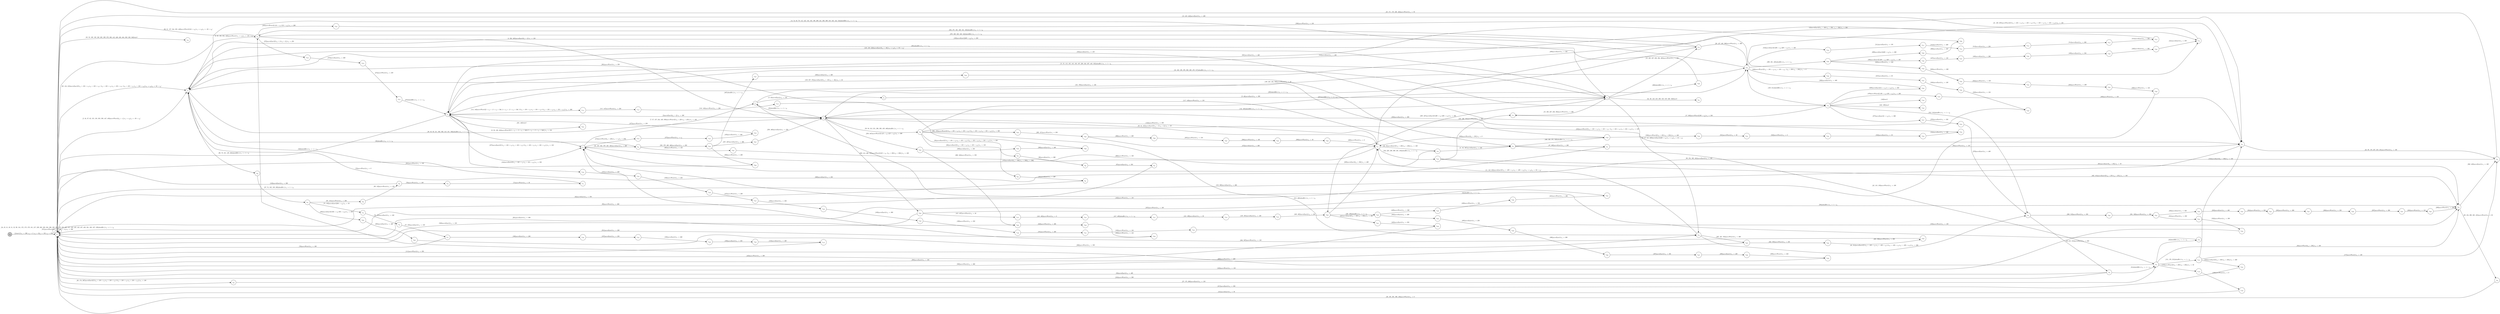 digraph EFSM{
  graph [rankdir="LR", fontname="Latin Modern Math"];
  node [color="black", fillcolor="white", shape="circle", style="filled", fontname="Latin Modern Math"];
  edge [fontname="Latin Modern Math"];

  s0[fillcolor="gray", label=<s<sub>0</sub>>];
  s1[label=<s<sub>1</sub>>];
  s2[label=<s<sub>2</sub>>];
  s3[label=<s<sub>3</sub>>];
  s4[label=<s<sub>4</sub>>];
  s5[label=<s<sub>5</sub>>];
  s6[label=<s<sub>6</sub>>];
  s7[label=<s<sub>7</sub>>];
  s8[label=<s<sub>8</sub>>];
  s9[label=<s<sub>9</sub>>];
  s10[label=<s<sub>10</sub>>];
  s11[label=<s<sub>11</sub>>];
  s12[label=<s<sub>12</sub>>];
  s16[label=<s<sub>16</sub>>];
  s17[label=<s<sub>17</sub>>];
  s19[label=<s<sub>19</sub>>];
  s20[label=<s<sub>20</sub>>];
  s21[label=<s<sub>21</sub>>];
  s22[label=<s<sub>22</sub>>];
  s26[label=<s<sub>26</sub>>];
  s27[label=<s<sub>27</sub>>];
  s28[label=<s<sub>28</sub>>];
  s29[label=<s<sub>29</sub>>];
  s32[label=<s<sub>32</sub>>];
  s40[label=<s<sub>40</sub>>];
  s41[label=<s<sub>41</sub>>];
  s43[label=<s<sub>43</sub>>];
  s48[label=<s<sub>48</sub>>];
  s49[label=<s<sub>49</sub>>];
  s59[label=<s<sub>59</sub>>];
  s60[label=<s<sub>60</sub>>];
  s61[label=<s<sub>61</sub>>];
  s64[label=<s<sub>64</sub>>];
  s66[label=<s<sub>66</sub>>];
  s67[label=<s<sub>67</sub>>];
  s68[label=<s<sub>68</sub>>];
  s69[label=<s<sub>69</sub>>];
  s70[label=<s<sub>70</sub>>];
  s71[label=<s<sub>71</sub>>];
  s75[label=<s<sub>75</sub>>];
  s76[label=<s<sub>76</sub>>];
  s77[label=<s<sub>77</sub>>];
  s87[label=<s<sub>87</sub>>];
  s91[label=<s<sub>91</sub>>];
  s95[label=<s<sub>95</sub>>];
  s96[label=<s<sub>96</sub>>];
  s97[label=<s<sub>97</sub>>];
  s106[label=<s<sub>106</sub>>];
  s107[label=<s<sub>107</sub>>];
  s108[label=<s<sub>108</sub>>];
  s109[label=<s<sub>109</sub>>];
  s110[label=<s<sub>110</sub>>];
  s114[label=<s<sub>114</sub>>];
  s115[label=<s<sub>115</sub>>];
  s116[label=<s<sub>116</sub>>];
  s119[label=<s<sub>119</sub>>];
  s120[label=<s<sub>120</sub>>];
  s140[label=<s<sub>140</sub>>];
  s151[label=<s<sub>151</sub>>];
  s160[label=<s<sub>160</sub>>];
  s163[label=<s<sub>163</sub>>];
  s164[label=<s<sub>164</sub>>];
  s184[label=<s<sub>184</sub>>];
  s185[label=<s<sub>185</sub>>];
  s186[label=<s<sub>186</sub>>];
  s187[label=<s<sub>187</sub>>];
  s188[label=<s<sub>188</sub>>];
  s189[label=<s<sub>189</sub>>];
  s190[label=<s<sub>190</sub>>];
  s191[label=<s<sub>191</sub>>];
  s192[label=<s<sub>192</sub>>];
  s200[label=<s<sub>200</sub>>];
  s204[label=<s<sub>204</sub>>];
  s205[label=<s<sub>205</sub>>];
  s207[label=<s<sub>207</sub>>];
  s221[label=<s<sub>221</sub>>];
  s228[label=<s<sub>228</sub>>];
  s235[label=<s<sub>235</sub>>];
  s246[label=<s<sub>246</sub>>];
  s247[label=<s<sub>247</sub>>];
  s248[label=<s<sub>248</sub>>];
  s249[label=<s<sub>249</sub>>];
  s256[label=<s<sub>256</sub>>];
  s257[label=<s<sub>257</sub>>];
  s259[label=<s<sub>259</sub>>];
  s260[label=<s<sub>260</sub>>];
  s272[label=<s<sub>272</sub>>];
  s273[label=<s<sub>273</sub>>];
  s274[label=<s<sub>274</sub>>];
  s277[label=<s<sub>277</sub>>];
  s278[label=<s<sub>278</sub>>];
  s280[label=<s<sub>280</sub>>];
  s281[label=<s<sub>281</sub>>];
  s282[label=<s<sub>282</sub>>];
  s283[label=<s<sub>283</sub>>];
  s284[label=<s<sub>284</sub>>];
  s285[label=<s<sub>285</sub>>];
  s286[label=<s<sub>286</sub>>];
  s287[label=<s<sub>287</sub>>];
  s288[label=<s<sub>288</sub>>];
  s298[label=<s<sub>298</sub>>];
  s299[label=<s<sub>299</sub>>];
  s300[label=<s<sub>300</sub>>];
  s316[label=<s<sub>316</sub>>];
  s329[label=<s<sub>329</sub>>];
  s332[label=<s<sub>332</sub>>];
  s333[label=<s<sub>333</sub>>];
  s334[label=<s<sub>334</sub>>];
  s335[label=<s<sub>335</sub>>];
  s336[label=<s<sub>336</sub>>];
  s349[label=<s<sub>349</sub>>];
  s350[label=<s<sub>350</sub>>];
  s365[label=<s<sub>365</sub>>];
  s380[label=<s<sub>380</sub>>];
  s383[label=<s<sub>383</sub>>];
  s389[label=<s<sub>389</sub>>];
  s390[label=<s<sub>390</sub>>];
  s394[label=<s<sub>394</sub>>];
  s395[label=<s<sub>395</sub>>];
  s396[label=<s<sub>396</sub>>];
  s397[label=<s<sub>397</sub>>];
  s398[label=<s<sub>398</sub>>];
  s399[label=<s<sub>399</sub>>];
  s407[label=<s<sub>407</sub>>];
  s408[label=<s<sub>408</sub>>];
  s415[label=<s<sub>415</sub>>];
  s416[label=<s<sub>416</sub>>];
  s417[label=<s<sub>417</sub>>];
  s418[label=<s<sub>418</sub>>];
  s419[label=<s<sub>419</sub>>];
  s421[label=<s<sub>421</sub>>];
  s422[label=<s<sub>422</sub>>];
  s428[label=<s<sub>428</sub>>];
  s429[label=<s<sub>429</sub>>];
  s430[label=<s<sub>430</sub>>];
  s431[label=<s<sub>431</sub>>];
  s436[label=<s<sub>436</sub>>];
  s437[label=<s<sub>437</sub>>];
  s438[label=<s<sub>438</sub>>];
  s439[label=<s<sub>439</sub>>];
  s440[label=<s<sub>440</sub>>];
  s462[label=<s<sub>462</sub>>];
  s463[label=<s<sub>463</sub>>];
  s474[label=<s<sub>474</sub>>];
  s475[label=<s<sub>475</sub>>];
  s476[label=<s<sub>476</sub>>];
  s479[label=<s<sub>479</sub>>];
  s494[label=<s<sub>494</sub>>];
  s495[label=<s<sub>495</sub>>];
  s496[label=<s<sub>496</sub>>];
  s497[label=<s<sub>497</sub>>];
  s498[label=<s<sub>498</sub>>];
  s499[label=<s<sub>499</sub>>];
  s510[label=<s<sub>510</sub>>];
  s511[label=<s<sub>511</sub>>];
  s512[label=<s<sub>512</sub>>];
  s513[label=<s<sub>513</sub>>];
  s514[label=<s<sub>514</sub>>];
  s515[label=<s<sub>515</sub>>];
  s521[label=<s<sub>521</sub>>];
  s522[label=<s<sub>522</sub>>];
  s530[label=<s<sub>530</sub>>];
  s531[label=<s<sub>531</sub>>];
  s532[label=<s<sub>532</sub>>];
  s533[label=<s<sub>533</sub>>];
  s534[label=<s<sub>534</sub>>];

  s0->s1[label=<<i> [1]start:2/o<sub>1</sub> := 200, o<sub>2</sub> := 3, o<sub>3</sub> := 0&#91;r<sub>3</sub> := 150, r<sub>2</sub> := 250&#93;</i>>];
  s4->s5[label=<<i> [5]moveEast:0&#91;r<sub>3</sub> &gt; 2&#93;/o<sub>1</sub> := 200</i>>];
  s5->s6[label=<<i> [6, 56, 136, 243]moveWest:0&#91;!(2 &times; r<sub>2</sub> + -2 &times; r<sub>3</sub> &gt; 546&or;2 &times; r<sub>2</sub> + -2 &times; r<sub>3</sub> &gt; 546)&#93;/o<sub>1</sub> := 150</i>>];
  s7->s8[label=<<i> [8, 45]moveEast:0/o<sub>1</sub> := 150</i>>];
  s8->s9[label=<<i> [9, 46]moveEast:0/o<sub>1</sub> := 200</i>>];
  s10->s11[label=<<i> [11, 142, 224]moveEast:0&#91;!(r<sub>3</sub> &gt; -199 + r<sub>2</sub>&or;r<sub>3</sub> &gt; -199 + r<sub>2</sub>)&#93;/o<sub>1</sub> := r<sub>2</sub>&#91;r<sub>2</sub> := 50 + r<sub>2</sub>&#93;</i>>];
  s11->s12[label=<<i> [12]moveEast:0&#91;!(r<sub>2</sub> &gt; 350&or;r<sub>2</sub> &gt; 350), r<sub>2</sub> &gt; 250&#93;/o<sub>1</sub> := 350</i>>];
  s16->s17[label=<<i> [17, 303]moveWest:0&#91;199 &gt; r<sub>3</sub>&#93;/o<sub>1</sub> := 350</i>>];
  s27->s28[label=<<i> [28]moveWest:0&#91;r<sub>2</sub> &gt; 250&#93;/o<sub>1</sub> := 100</i>>];
  s11->s40[label=<<i> [40, 85]moveEast:0&#91;!(r<sub>2</sub> &gt; 250&or;r<sub>2</sub> &gt; 250)&#93;/o<sub>1</sub> := 100</i>>];
  s27->s43[label=<<i> [43]shieldHit:1/o<sub>1</sub> := -1 + i<sub>0</sub></i>>];
  s43->s7[label=<<i> [44]alienHit:1/o<sub>1</sub> := 1 + i<sub>0</sub></i>>];
  s10->s48[label=<<i> [48, 214]moveEast:0&#91;!(!(r<sub>3</sub> &gt; -199 + r<sub>2</sub>&or;r<sub>3</sub> &gt; -199 + r<sub>2</sub>)&or;!(r<sub>3</sub> &gt; -199 + r<sub>2</sub>&or;r<sub>3</sub> &gt; -199 + r<sub>2</sub>))&#93;/o<sub>1</sub> := 200</i>>];
  s49->s1[label=<<i> [50]moveEast:0/o<sub>1</sub> := 400</i>>];
  s7->s4[label=<<i> [58]shieldHit:1/o<sub>1</sub> := -1 + i<sub>0</sub></i>>];
  s59->s60[label=<<i> [60]moveEast:0&#91;!(r<sub>2</sub> &gt; 150 + r<sub>3</sub>&or;r<sub>2</sub> &gt; 150 + r<sub>3</sub>)&#93;/o<sub>1</sub> := 150</i>>];
  s60->s61[label=<<i> [61]moveEast:0/o<sub>1</sub> := 200</i>>];
  s61->s1[label=<<i> [62]moveEast:0/o<sub>1</sub> := 250</i>>];
  s67->s68[label=<<i> [68, 131]moveWest:0/o<sub>1</sub> := 200</i>>];
  s68->s69[label=<<i> [69, 132]moveWest:0/o<sub>1</sub> := 150</i>>];
  s69->s70[label=<<i> [70]moveWest:0/o<sub>1</sub> := 100</i>>];
  s70->s71[label=<<i> [71]moveWest:0/o<sub>1</sub> := 50</i>>];
  s71->s2[label=<<i> [72]moveWest:0/o<sub>1</sub> := 0</i>>];
  s67->s75[label=<<i> [75, 103]moveEast:0&#91;301 &gt; r<sub>2</sub>&#93;/o<sub>1</sub> := 50</i>>];
  s75->s76[label=<<i> [76, 104]moveEast:0/o<sub>1</sub> := 100</i>>];
  s76->s77[label=<<i> [77, 105]moveEast:0/o<sub>1</sub> := 150</i>>];
  s77->s1[label=<<i> [78]moveWest:0/o<sub>1</sub> := 100</i>>];
  s4->s11[label=<<i> [39, 84, 452]moveEast:0&#91;!(r<sub>3</sub> &gt; 2&or;r<sub>3</sub> &gt; 2)&#93;/o<sub>1</sub> := 50</i>>];
  s40->s41[label=<<i> [41, 86, 367]moveEast:0/o<sub>1</sub> := 150</i>>];
  s41->s87[label=<<i> [87, 368]moveEast:0/o<sub>1</sub> := 200</i>>];
  s87->s21[label=<<i> [88]moveWest:0/o<sub>1</sub> := 150</i>>];
  s91->s2[label=<<i> [92]alienHit:1/o<sub>1</sub> := 1 + i<sub>0</sub></i>>];
  s59->s95[label=<<i> [95]moveEast:0&#91;!(!(r<sub>2</sub> &gt; 150 + r<sub>3</sub>&or;r<sub>2</sub> &gt; 150 + r<sub>3</sub>)&or;!(r<sub>2</sub> &gt; 150 + r<sub>3</sub>&or;r<sub>2</sub> &gt; 150 + r<sub>3</sub>))&#93;/o<sub>1</sub> := 250</i>>];
  s95->s96[label=<<i> [96]moveEast:0/o<sub>1</sub> := 300</i>>];
  s96->s97[label=<<i> [97]moveEast:0/o<sub>1</sub> := 350</i>>];
  s97->s1[label=<<i> [98]moveWest:0/o<sub>1</sub> := 300</i>>];
  s77->s106[label=<<i> [106]moveEast:0/o<sub>1</sub> := 200</i>>];
  s106->s107[label=<<i> [107]moveEast:0/o<sub>1</sub> := 250</i>>];
  s107->s108[label=<<i> [108]moveEast:0/o<sub>1</sub> := 300</i>>];
  s108->s109[label=<<i> [109]moveEast:0/o<sub>1</sub> := 350</i>>];
  s109->s110[label=<<i> [110]moveEast:0/o<sub>1</sub> := 400</i>>];
  s110->s1[label=<<i> [111]moveWest:0/o<sub>1</sub> := 350</i>>];
  s5->s114[label=<<i> [114, 146]moveWest:0&#91;2 &times; r<sub>2</sub> + -2 &times; r<sub>3</sub> &gt; 546, 2 &times; r<sub>2</sub> + -2 &times; r<sub>3</sub> &gt; 546, !(!(r<sub>2</sub> &gt; 150 + r<sub>3</sub>&or;r<sub>2</sub> &gt; 150 + r<sub>3</sub>)&or;!(r<sub>2</sub> &gt; 150 + r<sub>3</sub>&or;r<sub>2</sub> &gt; 150 + r<sub>3</sub>))&#93;/o<sub>1</sub> := 300</i>>];
  s114->s115[label=<<i> [115, 147]moveWest:0/o<sub>1</sub> := 250</i>>];
  s115->s116[label=<<i> [116, 148]moveWest:0/o<sub>1</sub> := 200</i>>];
  s116->s41[label=<<i> [117, 149]moveWest:0/o<sub>1</sub> := 150</i>>];
  s27->s119[label=<<i> [119]moveWest:0&#91;!(r<sub>2</sub> &gt; 250&or;r<sub>2</sub> &gt; 250)&#93;/o<sub>1</sub> := 50</i>>];
  s119->s120[label=<<i> [120]moveWest:0/o<sub>1</sub> := 0</i>>];
  s120->s1[label=<<i> [121]moveEast:0/o<sub>1</sub> := 50</i>>];
  s1->s2[label=<<i> [65, 124, 218]moveEast:0&#91;!(r<sub>2</sub> &gt; 150 + r<sub>3</sub>&or;r<sub>2</sub> &gt; 150 + r<sub>3</sub>), !(r<sub>2</sub> &gt; 150 + r<sub>3</sub>&or;r<sub>2</sub> &gt; 150 + r<sub>3</sub>), !(r<sub>2</sub> &gt; 150 + r<sub>3</sub>&or;r<sub>2</sub> &gt; 150 + r<sub>3</sub>)&#93;/o<sub>1</sub> := r<sub>2</sub>&#91;r<sub>2</sub> := 50 + r<sub>2</sub>&#93;</i>>];
  s20->s2[label=<<i> [128]moveEast:0&#91;400 &gt; r<sub>2</sub>&#93;/o<sub>1</sub> := 250</i>>];
  s2->s66[label=<<i> [66, 73, 101, 129, 202]shieldHit:1/o<sub>1</sub> := -1 + i<sub>0</sub></i>>];
  s66->s67[label=<<i> [67, 74, 102, 130, 203]alienHit:1/o<sub>1</sub> := 1 + i<sub>0</sub></i>>];
  s69->s1[label=<<i> [133]moveEast:0/o<sub>1</sub> := 200</i>>];
  s20->s16[label=<<i> [139, 311]shieldHit:1/o<sub>1</sub> := -1 + i<sub>0</sub></i>>];
  s16->s140[label=<<i> [140]lose:0</i>>];
  s11->s4[label=<<i> [143]moveWest:0/o<sub>1</sub> := 350</i>>];
  s4->s9[label=<<i> [144, 325]shieldHit:1/o<sub>1</sub> := -1 + i<sub>0</sub></i>>];
  s41->s27[label=<<i> [42, 118, 150]moveWest:0/o<sub>1</sub> := 100</i>>];
  s151->s21[label=<<i> [152]moveEast:0&#91;r<sub>2</sub> &gt; 350&#93;/o<sub>1</sub> := 150</i>>];
  s21->s1[label=<<i> [153, 308]moveEast:0/o<sub>1</sub> := 200</i>>];
  s1->s2[label=<<i> [2, 34, 37, 82, 155, 158, 353, 356, 447, 450]moveWest:0&#91;r<sub>3</sub> &gt; -1&#93;/o<sub>1</sub> := r<sub>3</sub>&#91;r<sub>3</sub> := -50 + r<sub>3</sub>&#93;</i>>];
  s160->s5[label=<<i> [161, 376]moveEast:0/o<sub>1</sub> := 100</i>>];
  s16->s163[label=<<i> [163, 199]win:0</i>>];
  s9->s19[label=<<i> [19, 126, 167, 233, 294, 305]moveWest:0/o<sub>1</sub> := 250</i>>];
  s27->s151[label=<<i> [151, 176, 315]alienHit:1/o<sub>1</sub> := 1 + i<sub>0</sub></i>>];
  s151->s22[label=<<i> [177]moveWest:0/o<sub>1</sub> := 100</i>>];
  s22->s1[label=<<i> [23, 171, 178, 238, 482]moveWest:0/o<sub>1</sub> := 50</i>>];
  s5->s184[label=<<i> [184]moveEast:0&#91;!(r<sub>2</sub> &gt; 150 + r<sub>3</sub>&or;r<sub>2</sub> &gt; 150 + r<sub>3</sub>)&#93;/o<sub>1</sub> := 250</i>>];
  s184->s185[label=<<i> [185]moveEast:0/o<sub>1</sub> := 300</i>>];
  s185->s186[label=<<i> [186]moveWest:0/o<sub>1</sub> := 250</i>>];
  s186->s187[label=<<i> [187]moveWest:0/o<sub>1</sub> := 200</i>>];
  s187->s188[label=<<i> [188]moveEast:0/o<sub>1</sub> := 250</i>>];
  s188->s189[label=<<i> [189]moveEast:0/o<sub>1</sub> := 300</i>>];
  s189->s190[label=<<i> [190]moveWest:0/o<sub>1</sub> := 250</i>>];
  s190->s191[label=<<i> [191]moveWest:0/o<sub>1</sub> := 200</i>>];
  s191->s192[label=<<i> [192]moveWest:0/o<sub>1</sub> := 150</i>>];
  s192->s28[label=<<i> [193]moveWest:0/o<sub>1</sub> := 100</i>>];
  s9->s200[label=<<i> [200]shieldHit:1/o<sub>1</sub> := -1 + i<sub>0</sub></i>>];
  s200->s2[label=<<i> [201]alienHit:1/o<sub>1</sub> := 1 + i<sub>0</sub></i>>];
  s67->s204[label=<<i> [204]moveEast:0&#91;!(301 &gt; r<sub>2</sub>&or;301 &gt; r<sub>2</sub>)&#93;/o<sub>1</sub> := 350</i>>];
  s204->s205[label=<<i> [205]moveEast:0/o<sub>1</sub> := 400</i>>];
  s205->s10[label=<<i> [206]moveWest:0/o<sub>1</sub> := 350</i>>];
  s10->s207[label=<<i> [207, 461, 504]moveWest:0/o<sub>1</sub> := 300</i>>];
  s207->s1[label=<<i> [208]moveEast:0/o<sub>1</sub> := 350</i>>];
  s59->s10[label=<<i> [213, 460]alienHit:1/o<sub>1</sub> := 1 + i<sub>0</sub></i>>];
  s48->s49[label=<<i> [49, 215, 313]moveEast:0/o<sub>1</sub> := 250</i>>];
  s49->s1[label=<<i> [216]moveWest:0/o<sub>1</sub> := 200</i>>];
  s5->s221[label=<<i> [221, 446]win:0</i>>];
  s2->s9[label=<<i> [125, 219, 222]moveEast:0&#91;r<sub>3</sub> &gt; -50&#93;/o<sub>1</sub> := r<sub>2</sub>&#91;r<sub>2</sub> := 50 + r<sub>2</sub>&#93;</i>>];
  s9->s10[label=<<i> [10, 47, 141, 223]moveEast:0&#91;400 &gt; r<sub>2</sub>&#93;/o<sub>1</sub> := r<sub>2</sub>&#91;r<sub>2</sub> := 50 + r<sub>2</sub>&#93;</i>>];
  s164->s17[label=<<i> [165, 226, 231]moveWest:0/o<sub>1</sub> := 350</i>>];
  s9->s228[label=<<i> [228, 427]moveEast:0&#91;!(400 &gt; r<sub>2</sub>&or;400 &gt; r<sub>2</sub>)&#93;/o<sub>1</sub> := 350</i>>];
  s228->s11[label=<<i> [229]moveEast:0&#91;r<sub>2</sub> &gt; 350&#93;/o<sub>1</sub> := 400</i>>];
  s3->s235[label=<<i> [235]moveWest:0&#91;!(124 &gt; r<sub>3</sub>&or;124 &gt; r<sub>3</sub>)&#93;/o<sub>1</sub> := 200</i>>];
  s235->s21[label=<<i> [236]moveWest:0/o<sub>1</sub> := 150</i>>];
  s20->s246[label=<<i> [246]moveWest:0&#91;!(r<sub>2</sub> &gt; 150 + r<sub>3</sub>&or;r<sub>2</sub> &gt; 150 + r<sub>3</sub>), !(r<sub>2</sub> &gt; 350&or;r<sub>2</sub> &gt; 350)&#93;/o<sub>1</sub> := 0</i>>];
  s246->s247[label=<<i> [247]moveEast:0/o<sub>1</sub> := 50</i>>];
  s247->s248[label=<<i> [248]moveEast:0/o<sub>1</sub> := 100</i>>];
  s248->s249[label=<<i> [249]moveEast:0/o<sub>1</sub> := 150</i>>];
  s249->s4[label=<<i> [250]moveEast:0/o<sub>1</sub> := 200</i>>];
  s59->s21[label=<<i> [252]moveWest:0&#91;!(r<sub>2</sub> &gt; 150 + r<sub>3</sub>&or;r<sub>2</sub> &gt; 150 + r<sub>3</sub>), !(r<sub>2</sub> &gt; 150 + r<sub>3</sub>&or;r<sub>2</sub> &gt; 150 + r<sub>3</sub>)&#93;/o<sub>1</sub> := 150</i>>];
  s21->s22[label=<<i> [22, 89, 170, 237, 253, 481]moveWest:0/o<sub>1</sub> := 100</i>>];
  s256->s257[label=<<i> [257, 467]moveEast:0/o<sub>1</sub> := 300</i>>];
  s4->s259[label=<<i> [259, 347]moveWest:0&#91;!(123 &gt; r<sub>3</sub>&or;123 &gt; r<sub>3</sub>)&#93;/o<sub>1</sub> := 300</i>>];
  s259->s260[label=<<i> [260, 348]moveWest:0/o<sub>1</sub> := 250</i>>];
  s260->s1[label=<<i> [261]moveEast:0/o<sub>1</sub> := 300</i>>];
  s1->s26[label=<<i> [26, 174, 267]moveEast:0&#91;!(!(r<sub>2</sub> &gt; 150 + r<sub>3</sub>&or;r<sub>2</sub> &gt; 150 + r<sub>3</sub>)&or;!(r<sub>2</sub> &gt; 150 + r<sub>3</sub>&or;r<sub>2</sub> &gt; 150 + r<sub>3</sub>))&#93;/o<sub>1</sub> := 100</i>>];
  s26->s27[label=<<i> [27, 175, 268]moveEast:0/o<sub>1</sub> := 150</i>>];
  s27->s3[label=<<i> [269]moveEast:0/o<sub>1</sub> := 200</i>>];
  s3->s272[label=<<i> [272]moveEast:0&#91;!(r<sub>3</sub> &gt; 2&or;r<sub>3</sub> &gt; 2)&#93;/o<sub>1</sub> := 250</i>>];
  s272->s273[label=<<i> [273]moveEast:0/o<sub>1</sub> := 300</i>>];
  s273->s274[label=<<i> [274]moveWest:0/o<sub>1</sub> := 250</i>>];
  s274->s5[label=<<i> [275]shieldHit:1/o<sub>1</sub> := -1 + i<sub>0</sub></i>>];
  s16->s277[label=<<i> [277]moveEast:0&#91;1 &gt; r<sub>3</sub>&#93;/o<sub>1</sub> := 300</i>>];
  s277->s278[label=<<i> [278]moveEast:0/o<sub>1</sub> := 350</i>>];
  s278->s48[label=<<i> [279]moveEast:0/o<sub>1</sub> := 400</i>>];
  s48->s280[label=<<i> [280, 519]moveWest:0/o<sub>1</sub> := 350</i>>];
  s280->s281[label=<<i> [281, 520]moveWest:0/o<sub>1</sub> := 300</i>>];
  s281->s282[label=<<i> [282]moveEast:0/o<sub>1</sub> := 350</i>>];
  s282->s283[label=<<i> [283]moveEast:0/o<sub>1</sub> := 400</i>>];
  s283->s284[label=<<i> [284]moveWest:0/o<sub>1</sub> := 350</i>>];
  s284->s285[label=<<i> [285]moveWest:0/o<sub>1</sub> := 300</i>>];
  s285->s286[label=<<i> [286]moveWest:0/o<sub>1</sub> := 250</i>>];
  s286->s287[label=<<i> [287]moveWest:0/o<sub>1</sub> := 200</i>>];
  s287->s288[label=<<i> [288]moveWest:0/o<sub>1</sub> := 150</i>>];
  s288->s28[label=<<i> [289]moveWest:0/o<sub>1</sub> := 100</i>>];
  s19->s4[label=<<i> [295]shieldHit:1/o<sub>1</sub> := -1 + i<sub>0</sub></i>>];
  s4->s59[label=<<i> [59, 94, 212, 251, 296, 393, 459, 469]alienHit:1/o<sub>1</sub> := 1 + i<sub>0</sub></i>>];
  s59->s20[label=<<i> [297]shieldHit:1/o<sub>1</sub> := -1 + i<sub>0</sub></i>>];
  s298->s299[label=<<i> [299]moveEast:0&#91;400 &gt; r<sub>2</sub>&#93;/o<sub>1</sub> := 300</i>>];
  s299->s300[label=<<i> [300]moveEast:0/o<sub>1</sub> := 350</i>>];
  s300->s5[label=<<i> [301]moveEast:0/o<sub>1</sub> := 400</i>>];
  s17->s9[label=<<i> [18, 166, 227, 232, 304]moveWest:0/o<sub>1</sub> := 300</i>>];
  s19->s20[label=<<i> [20, 127, 168, 306]moveWest:0/o<sub>1</sub> := 200</i>>];
  s20->s21[label=<<i> [21, 169, 307]moveWest:0&#91;!(!(r<sub>2</sub> &gt; 150 + r<sub>3</sub>&or;r<sub>2</sub> &gt; 150 + r<sub>3</sub>)&or;!(r<sub>2</sub> &gt; 150 + r<sub>3</sub>&or;r<sub>2</sub> &gt; 150 + r<sub>3</sub>))&#93;/o<sub>1</sub> := 150</i>>];
  s9->s64[label=<<i> [64, 80, 123, 210, 293, 310, 319, 326, 346]lose:0</i>>];
  s16->s48[label=<<i> [312, 518]alienHit:1/o<sub>1</sub> := 1 + i<sub>0</sub></i>>];
  s49->s27[label=<<i> [314]shieldHit:1/o<sub>1</sub> := -1 + i<sub>0</sub></i>>];
  s151->s316[label=<<i> [316]moveEast:0&#91;!(r<sub>2</sub> &gt; 350&or;r<sub>2</sub> &gt; 350)&#93;/o<sub>1</sub> := 300</i>>];
  s316->s1[label=<<i> [317]moveEast:0/o<sub>1</sub> := 350</i>>];
  s9->s5[label=<<i> [15, 55, 113, 135, 145, 183, 197, 220, 242, 327, 445, 525]alienHit:1/o<sub>1</sub> := 1 + i<sub>0</sub></i>>];
  s16->s329[label=<<i> [329]moveEast:0&#91;!(1 &gt; r<sub>3</sub>&or;1 &gt; r<sub>3</sub>)&#93;/o<sub>1</sub> := 350</i>>];
  s329->s20[label=<<i> [330]moveEast:0/o<sub>1</sub> := 400</i>>];
  s298->s332[label=<<i> [332]moveWest:0/o<sub>1</sub> := 350</i>>];
  s332->s333[label=<<i> [333]moveWest:0/o<sub>1</sub> := 300</i>>];
  s333->s334[label=<<i> [334]moveWest:0/o<sub>1</sub> := 250</i>>];
  s334->s335[label=<<i> [335]moveWest:0/o<sub>1</sub> := 200</i>>];
  s335->s336[label=<<i> [336]moveWest:0/o<sub>1</sub> := 150</i>>];
  s336->s1[label=<<i> [337]moveWest:0/o<sub>1</sub> := 100</i>>];
  s3->s19[label=<<i> [270, 320, 322, 340, 342]shieldHit:1/o<sub>1</sub> := -1 + i<sub>0</sub></i>>];
  s19->s3[label=<<i> [234, 271, 321, 323, 341, 343]alienHit:1/o<sub>1</sub> := 1 + i<sub>0</sub></i>>];
  s3->s1[label=<<i> [36, 81, 157, 344, 355, 449]moveWest:0&#91;124 &gt; r<sub>3</sub>&#93;/o<sub>1</sub> := r<sub>3</sub>&#91;r<sub>3</sub> := -50 + r<sub>3</sub>&#93;</i>>];
  s260->s349[label=<<i> [349]moveWest:0/o<sub>1</sub> := 200</i>>];
  s349->s350[label=<<i> [350]moveWest:0/o<sub>1</sub> := 150</i>>];
  s350->s1[label=<<i> [351]moveEast:0/o<sub>1</sub> := 200</i>>];
  s2->s3[label=<<i> [3, 35, 156, 354, 448]moveWest:0/o<sub>1</sub> := r<sub>3</sub>&#91;r<sub>3</sub> := -50 + r<sub>3</sub>&#93;</i>>];
  s41->s160[label=<<i> [160, 358, 375, 529]alienHit:1/o<sub>1</sub> := 1 + i<sub>0</sub></i>>];
  s160->s11[label=<<i> [359]moveWest:0&#91;r<sub>2</sub> &gt; 255&#93;/o<sub>1</sub> := 0</i>>];
  s11->s164[label=<<i> [164, 225, 230, 360, 401, 453]alienHit:1/o<sub>1</sub> := 1 + i<sub>0</sub></i>>];
  s164->s28[label=<<i> [361]moveEast:0&#91;r<sub>2</sub> &gt; 255&#93;/o<sub>1</sub> := 50</i>>];
  s28->s22[label=<<i> [362, 403]moveEast:0/o<sub>1</sub> := 100</i>>];
  s22->s6[label=<<i> [90, 254, 363, 404]moveEast:0/o<sub>1</sub> := 150</i>>];
  s91->s365[label=<<i> [365]moveWest:0/o<sub>1</sub> := 150</i>>];
  s365->s40[label=<<i> [366]moveWest:0/o<sub>1</sub> := 100</i>>];
  s87->s1[label=<<i> [369]moveEast:0/o<sub>1</sub> := 250</i>>];
  s1->s1[label=<<i> [371]moveWest:0&#91;!(r<sub>3</sub> &gt; -1&or;r<sub>3</sub> &gt; -1)&#93;/o<sub>1</sub> := 200</i>>];
  s2->s41[label=<<i> [159, 357, 374]moveEast:0&#91;!(r<sub>3</sub> &gt; -50&or;r<sub>3</sub> &gt; -50)&#93;/o<sub>1</sub> := 50</i>>];
  s5->s6[label=<<i> [377]moveEast:0&#91;!(!(r<sub>2</sub> &gt; 150 + r<sub>3</sub>&or;r<sub>2</sub> &gt; 150 + r<sub>3</sub>)&or;!(r<sub>2</sub> &gt; 150 + r<sub>3</sub>&or;r<sub>2</sub> &gt; 150 + r<sub>3</sub>))&#93;/o<sub>1</sub> := 150</i>>];
  s6->s91[label=<<i> [91, 255, 364, 378, 405, 465]moveEast:0/o<sub>1</sub> := 200</i>>];
  s91->s256[label=<<i> [256, 379, 406, 466]moveEast:0/o<sub>1</sub> := 250</i>>];
  s256->s380[label=<<i> [380]moveWest:0/o<sub>1</sub> := 200</i>>];
  s380->s2[label=<<i> [381]moveWest:0/o<sub>1</sub> := 150</i>>];
  s383->s28[label=<<i> [384]alienHit:1/o<sub>1</sub> := 1 + i<sub>0</sub></i>>];
  s28->s29[label=<<i> [29, 194, 290, 385, 455]moveWest:0/o<sub>1</sub> := 50</i>>];
  s29->s1[label=<<i> [30, 195, 291, 386, 456]moveWest:0/o<sub>1</sub> := 0</i>>];
  s259->s389[label=<<i> [389]moveEast:0/o<sub>1</sub> := 350</i>>];
  s389->s390[label=<<i> [390]moveEast:0/o<sub>1</sub> := 400</i>>];
  s390->s2[label=<<i> [391]moveWest:0/o<sub>1</sub> := 350</i>>];
  s2->s4[label=<<i> [38, 83, 93, 211, 382, 392, 413, 451, 536]alienHit:1/o<sub>1</sub> := 1 + i<sub>0</sub></i>>];
  s59->s394[label=<<i> [394, 470]moveWest:0&#91;!(!(r<sub>2</sub> &gt; 150 + r<sub>3</sub>&or;r<sub>2</sub> &gt; 150 + r<sub>3</sub>)&or;!(r<sub>2</sub> &gt; 150 + r<sub>3</sub>&or;r<sub>2</sub> &gt; 150 + r<sub>3</sub>))&#93;/o<sub>1</sub> := 300</i>>];
  s394->s395[label=<<i> [395, 471]moveWest:0/o<sub>1</sub> := 250</i>>];
  s395->s396[label=<<i> [396]moveWest:0/o<sub>1</sub> := 200</i>>];
  s396->s397[label=<<i> [397]moveWest:0/o<sub>1</sub> := 150</i>>];
  s397->s398[label=<<i> [398]moveWest:0/o<sub>1</sub> := 100</i>>];
  s398->s399[label=<<i> [399]moveWest:0/o<sub>1</sub> := 50</i>>];
  s399->s11[label=<<i> [400]moveWest:0/o<sub>1</sub> := 0</i>>];
  s164->s28[label=<<i> [402, 454]moveEast:0&#91;!(r<sub>2</sub> &gt; 255&or;r<sub>2</sub> &gt; 255)&#93;/o<sub>1</sub> := 100</i>>];
  s256->s407[label=<<i> [407]alienHit:1/o<sub>1</sub> := 1 + i<sub>0</sub></i>>];
  s407->s408[label=<<i> [408]moveEast:0/o<sub>1</sub> := 300</i>>];
  s408->s12[label=<<i> [409]moveEast:0/o<sub>1</sub> := 350</i>>];
  s12->s1[label=<<i> [13, 410, 442]moveEast:0/o<sub>1</sub> := 400</i>>];
  s383->s415[label=<<i> [415, 487]moveWest:0/o<sub>1</sub> := 50</i>>];
  s415->s416[label=<<i> [416, 488]moveWest:0/o<sub>1</sub> := 0</i>>];
  s416->s417[label=<<i> [417, 489]alienHit:1/o<sub>1</sub> := 1 + i<sub>0</sub></i>>];
  s417->s418[label=<<i> [418, 490]moveEast:0/o<sub>1</sub> := 50</i>>];
  s418->s419[label=<<i> [419, 491]moveEast:0/o<sub>1</sub> := 100</i>>];
  s419->s228[label=<<i> [420, 492]moveEast:0/o<sub>1</sub> := 150</i>>];
  s228->s421[label=<<i> [421]moveEast:0&#91;!(r<sub>2</sub> &gt; 350&or;r<sub>2</sub> &gt; 350)&#93;/o<sub>1</sub> := 200</i>>];
  s421->s422[label=<<i> [422]moveEast:0/o<sub>1</sub> := 250</i>>];
  s422->s1[label=<<i> [423]moveWest:0/o<sub>1</sub> := 200</i>>];
  s228->s428[label=<<i> [428, 493]alienHit:1/o<sub>1</sub> := 1 + i<sub>0</sub></i>>];
  s428->s429[label=<<i> [429]moveWest:0/o<sub>1</sub> := 300</i>>];
  s429->s430[label=<<i> [430]moveWest:0/o<sub>1</sub> := 250</i>>];
  s430->s431[label=<<i> [431]moveWest:0/o<sub>1</sub> := 200</i>>];
  s431->s6[label=<<i> [432]moveWest:0/o<sub>1</sub> := 150</i>>];
  s6->s7[label=<<i> [7, 57, 137, 244, 433, 508]moveWest:0&#91;!(r<sub>3</sub> &gt; 225&or;r<sub>3</sub> &gt; 225)&#93;/o<sub>1</sub> := 100</i>>];
  s7->s20[label=<<i> [138, 245, 434, 509]moveWest:0/o<sub>1</sub> := 50</i>>];
  s20->s298[label=<<i> [298, 331, 435]alienHit:1/o<sub>1</sub> := 1 + i<sub>0</sub></i>>];
  s298->s436[label=<<i> [436]moveEast:0&#91;!(400 &gt; r<sub>2</sub>&or;400 &gt; r<sub>2</sub>)&#93;/o<sub>1</sub> := 100</i>>];
  s436->s437[label=<<i> [437]moveEast:0/o<sub>1</sub> := 150</i>>];
  s437->s438[label=<<i> [438]moveEast:0/o<sub>1</sub> := 200</i>>];
  s438->s439[label=<<i> [439]moveEast:0/o<sub>1</sub> := 250</i>>];
  s439->s440[label=<<i> [440]moveEast:0/o<sub>1</sub> := 300</i>>];
  s440->s12[label=<<i> [441]moveEast:0/o<sub>1</sub> := 350</i>>];
  s1->s9[label=<<i> [14, 54, 63, 79, 112, 122, 134, 182, 196, 209, 241, 292, 309, 318, 345, 444, 524]shieldHit:1/o<sub>1</sub> := -1 + i<sub>0</sub></i>>];
  s207->s462[label=<<i> [462, 505]moveWest:0/o<sub>1</sub> := 250</i>>];
  s462->s463[label=<<i> [463, 506]moveWest:0/o<sub>1</sub> := 200</i>>];
  s463->s6[label=<<i> [464, 507]moveWest:0/o<sub>1</sub> := 150</i>>];
  s257->s4[label=<<i> [258, 468]moveEast:0/o<sub>1</sub> := 350</i>>];
  s395->s11[label=<<i> [472]moveEast:0/o<sub>1</sub> := 300</i>>];
  s11->s6[label=<<i> [473]moveEast:0&#91;r<sub>2</sub> &gt; 350&#93;/o<sub>1</sub> := 350&#91;r<sub>3</sub> := 300&#93;</i>>];
  s6->s474[label=<<i> [474]moveWest:0&#91;r<sub>3</sub> &gt; 225&#93;/o<sub>1</sub> := r<sub>3</sub>&#91;r<sub>3</sub> := 250&#93;</i>>];
  s474->s475[label=<<i> [475]moveWest:0/o<sub>1</sub> := r<sub>3</sub></i>>];
  s475->s476[label=<<i> [476]moveEast:0/o<sub>1</sub> := 300</i>>];
  s476->s5[label=<<i> [477]moveWest:0/o<sub>1</sub> := 250</i>>];
  s5->s16[label=<<i> [16, 162, 198, 276, 302, 328, 478, 517]alienHit:1/o<sub>1</sub> := 1 + i<sub>0</sub></i>>];
  s16->s479[label=<<i> [479]moveWest:0&#91;!(199 &gt; r<sub>3</sub>&or;199 &gt; r<sub>3</sub>)&#93;/o<sub>1</sub> := 200</i>>];
  s479->s21[label=<<i> [480]moveWest:0/o<sub>1</sub> := 150</i>>];
  s3->s4[label=<<i> [4, 324, 485]moveEast:0&#91;r<sub>3</sub> &gt; 2&#93;/o<sub>1</sub> := 150</i>>];
  s4->s383[label=<<i> [383, 414, 486, 537]moveWest:0&#91;123 &gt; r<sub>3</sub>, !(r<sub>2</sub> &gt; 350&or;r<sub>2</sub> &gt; 350)&#93;/o<sub>1</sub> := 100</i>>];
  s428->s494[label=<<i> [494]moveEast:0/o<sub>1</sub> := 200</i>>];
  s494->s495[label=<<i> [495]moveEast:0/o<sub>1</sub> := 250</i>>];
  s495->s496[label=<<i> [496]moveEast:0/o<sub>1</sub> := 300</i>>];
  s496->s497[label=<<i> [497]moveEast:0/o<sub>1</sub> := 350</i>>];
  s497->s498[label=<<i> [498]moveEast:0/o<sub>1</sub> := 400</i>>];
  s498->s499[label=<<i> [499]moveWest:0/o<sub>1</sub> := 350</i>>];
  s499->s1[label=<<i> [500]moveWest:0/o<sub>1</sub> := 300</i>>];
  s20->s510[label=<<i> [510]moveEast:0&#91;!(400 &gt; r<sub>2</sub>&or;400 &gt; r<sub>2</sub>)&#93;/o<sub>1</sub> := 100</i>>];
  s510->s511[label=<<i> [511]moveEast:0/o<sub>1</sub> := 150</i>>];
  s511->s512[label=<<i> [512]moveEast:0/o<sub>1</sub> := 200</i>>];
  s512->s513[label=<<i> [513]moveEast:0/o<sub>1</sub> := 250</i>>];
  s513->s514[label=<<i> [514]moveEast:0/o<sub>1</sub> := 300</i>>];
  s514->s515[label=<<i> [515]moveEast:0/o<sub>1</sub> := 350</i>>];
  s515->s5[label=<<i> [516]moveEast:0/o<sub>1</sub> := 400</i>>];
  s281->s521[label=<<i> [521]moveWest:0/o<sub>1</sub> := 250</i>>];
  s521->s522[label=<<i> [522]moveWest:0/o<sub>1</sub> := 200</i>>];
  s522->s1[label=<<i> [523]moveWest:0/o<sub>1</sub> := 150</i>>];
  s5->s1[label=<<i> [526]shieldHit:1/o<sub>1</sub> := -1 + i<sub>0</sub></i>>];
  s1->s1[label=<<i> [24, 25, 31, 33, 51, 52, 99, 154, 172, 173, 179, 181, 217, 239, 262, 263, 264, 266, 338, 352, 370, 372, 387, 411, 424, 425, 443, 457, 483, 501, 502, 527, 539]alienHit:1/o<sub>1</sub> := 1 + i<sub>0</sub></i>>];
  s1->s32[label=<<i> [32, 53, 100, 180, 240, 265, 339, 373, 388, 412, 426, 458, 484, 503, 528, 540]win:0</i>>];
  s160->s530[label=<<i> [530]moveWest:0&#91;!(r<sub>2</sub> &gt; 255&or;r<sub>2</sub> &gt; 255)&#93;/o<sub>1</sub> := 100</i>>];
  s530->s531[label=<<i> [531]moveWest:0/o<sub>1</sub> := 50</i>>];
  s531->s532[label=<<i> [532]moveWest:0/o<sub>1</sub> := 0</i>>];
  s532->s533[label=<<i> [533]moveEast:0/o<sub>1</sub> := 50</i>>];
  s533->s534[label=<<i> [534]moveEast:0/o<sub>1</sub> := 100</i>>];
  s534->s2[label=<<i> [535]moveEast:0/o<sub>1</sub> := 150</i>>];
  s383->s1[label=<<i> [538]moveEast:0/o<sub>1</sub> := 150</i>>];
}